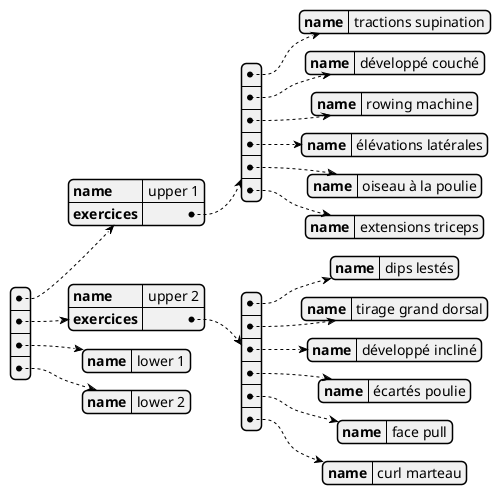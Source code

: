 @startjson

[
    {
        "name": "upper 1",
        "exercices": 
        [
            {
                "name": "tractions supination"
            },

            {
                "name": "développé couché"
            },

            {
                "name": "rowing machine"
            },

            {
                "name": "élévations latérales"
            },

            {
                "name": "oiseau à la poulie"
            },

            {
                "name": "extensions triceps"
            }
        ]
    },

    {
        "name": "upper 2",
        "exercices": 
        [
            {
                "name": "dips lestés"
            },

            {
                "name": "tirage grand dorsal"
            },

            {
                "name": "développé incliné"
            },

            {
                "name": "écartés poulie"
            },

            {
                "name": "face pull"
            },

            {
                "name": "curl marteau"
            }
        ]
    },

    {
        "name": "lower 1"
    },

    {
        "name": "lower 2"
    }
]

@endjson